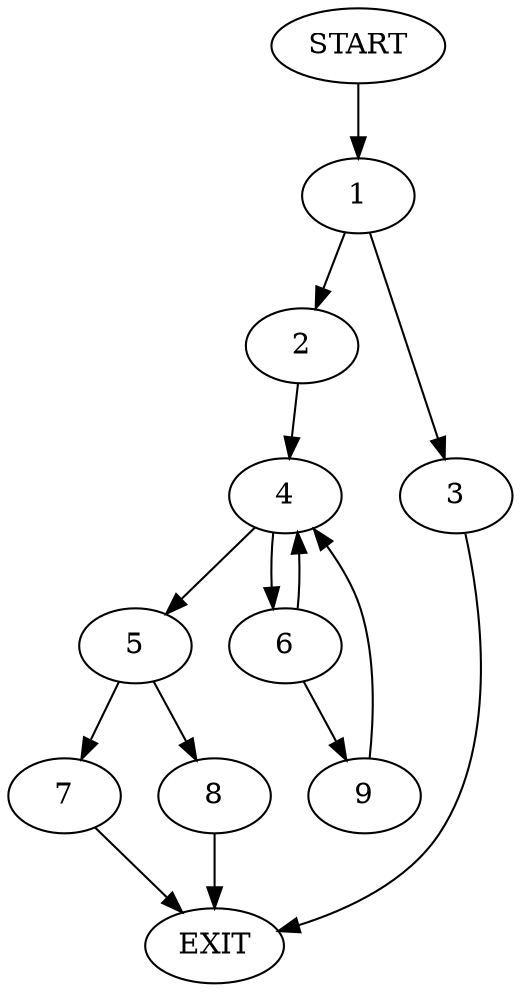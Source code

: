 digraph {
0 [label="START"]
10 [label="EXIT"]
0 -> 1
1 -> 2
1 -> 3
2 -> 4
3 -> 10
4 -> 5
4 -> 6
5 -> 7
5 -> 8
6 -> 4
6 -> 9
7 -> 10
8 -> 10
9 -> 4
}
